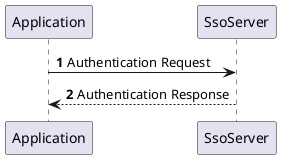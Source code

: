 @startuml
'https://plantuml.com/sequence-diagram

autonumber

Application -> SsoServer: Authentication Request
SsoServer --> Application: Authentication Response

@enduml